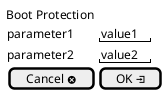@startuml

salt
{
  Boot Protection
  {
      parameter1 | "value1"
      parameter2 | "value2"
      [ Cancel <&circle-x>] | [ OK <&account-login> ]
  }
}

@enduml
